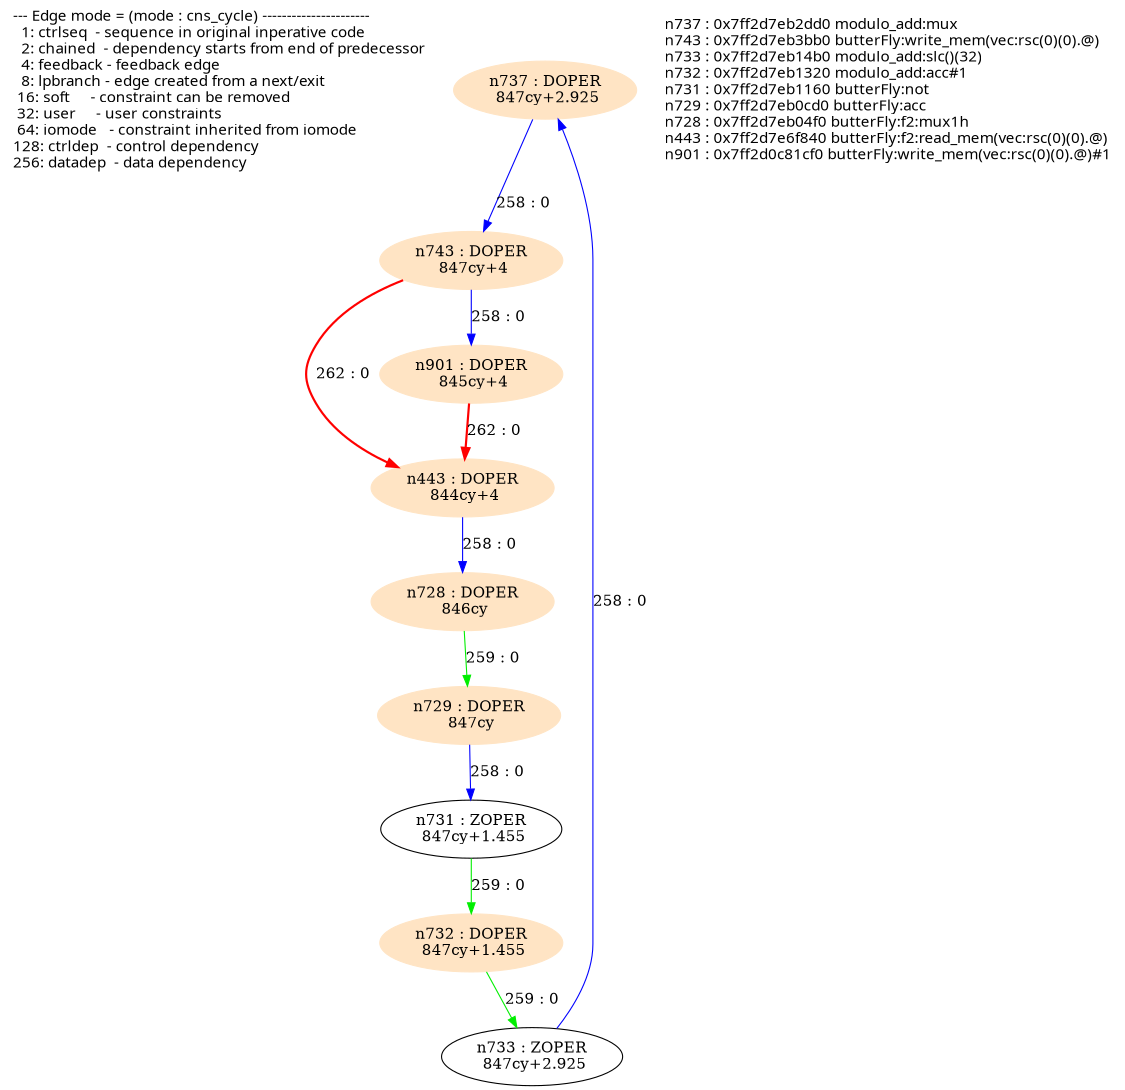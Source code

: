 digraph G {
  size="7.5,10"; center=true; ratio=auto;
  m1[fontname=Fixed,labeljust=left,label="--- Edge mode = (mode : cns_cycle) ----------------------\l  1: ctrlseq  - sequence in original inperative code     \l  2: chained  - dependency starts from end of predecessor\l  4: feedback - feedback edge                            \l  8: lpbranch - edge created from a next/exit            \l 16: soft     - constraint can be removed                \l 32: user     - user constraints                         \l 64: iomode   - constraint inherited from iomode         \l128: ctrldep  - control dependency                       \l256: datadep  - data dependency                          \l",shape=none];
  n737[label="n737 : DOPER\n 847cy+2.925\n",shape=ellipse,style=filled,color=bisque];
  n743[label="n743 : DOPER\n 847cy+4\n",shape=ellipse,style=filled,color=bisque];
  n733[label="n733 : ZOPER\n 847cy+2.925\n",shape=ellipse];
  n732[label="n732 : DOPER\n 847cy+1.455\n",shape=ellipse,style=filled,color=bisque];
  n731[label="n731 : ZOPER\n 847cy+1.455\n",shape=ellipse];
  n729[label="n729 : DOPER\n 847cy\n",shape=ellipse,style=filled,color=bisque];
  n728[label="n728 : DOPER\n 846cy\n",shape=ellipse,style=filled,color=bisque];
  n443[label="n443 : DOPER\n 844cy+4\n",shape=ellipse,style=filled,color=bisque];
  n901[label="n901 : DOPER\n 845cy+4\n",shape=ellipse,style=filled,color=bisque];
  m2[fontname=Fixed,labeljust=left,label="n737 : 0x7ff2d7eb2dd0 modulo_add:mux\ln743 : 0x7ff2d7eb3bb0 butterFly:write_mem(vec:rsc(0)(0).@)\ln733 : 0x7ff2d7eb14b0 modulo_add:slc()(32)\ln732 : 0x7ff2d7eb1320 modulo_add:acc#1\ln731 : 0x7ff2d7eb1160 butterFly:not\ln729 : 0x7ff2d7eb0cd0 butterFly:acc\ln728 : 0x7ff2d7eb04f0 butterFly:f2:mux1h\ln443 : 0x7ff2d7e6f840 butterFly:f2:read_mem(vec:rsc(0)(0).@)\ln901 : 0x7ff2d0c81cf0 butterFly:write_mem(vec:rsc(0)(0).@)#1\l",shape=none];
  n737 -> n743[label="258 : 0",color=blue];
  n733 -> n737[label="258 : 0",color=blue];
  n732 -> n733[label="259 : 0",color=green2];
  n731 -> n732[label="259 : 0",color=green2];
  n729 -> n731[label="258 : 0",color=blue];
  n728 -> n729[label="259 : 0",color=green2];
  n443 -> n728[label="258 : 0",color=blue];
  n901 -> n443[label="262 : 0",color=red, style=bold];
  n743 -> n901[label="258 : 0",color=blue];
  n743 -> n443[label="262 : 0",color=red, style=bold];
}

